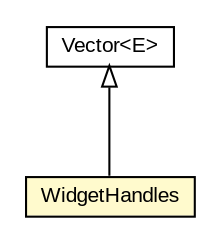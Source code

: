 #!/usr/local/bin/dot
#
# Class diagram 
# Generated by UMLGraph version 5.3 (http://www.umlgraph.org/)
#

digraph G {
	edge [fontname="arial",fontsize=10,labelfontname="arial",labelfontsize=10];
	node [fontname="arial",fontsize=10,shape=plaintext];
	nodesep=0.25;
	ranksep=0.5;
	// context.arch.widget.WidgetHandles
	c47133 [label=<<table title="context.arch.widget.WidgetHandles" border="0" cellborder="1" cellspacing="0" cellpadding="2" port="p" bgcolor="lemonChiffon" href="./WidgetHandles.html">
		<tr><td><table border="0" cellspacing="0" cellpadding="1">
<tr><td align="center" balign="center"> WidgetHandles </td></tr>
		</table></td></tr>
		</table>>, fontname="arial", fontcolor="black", fontsize=10.0];
	//context.arch.widget.WidgetHandles extends java.util.Vector<context.arch.widget.WidgetHandle>
	c47443:p -> c47133:p [dir=back,arrowtail=empty];
	// java.util.Vector<E>
	c47443 [label=<<table title="java.util.Vector" border="0" cellborder="1" cellspacing="0" cellpadding="2" port="p" href="http://java.sun.com/j2se/1.4.2/docs/api/java/util/Vector.html">
		<tr><td><table border="0" cellspacing="0" cellpadding="1">
<tr><td align="center" balign="center"> Vector&lt;E&gt; </td></tr>
		</table></td></tr>
		</table>>, fontname="arial", fontcolor="black", fontsize=10.0];
}


